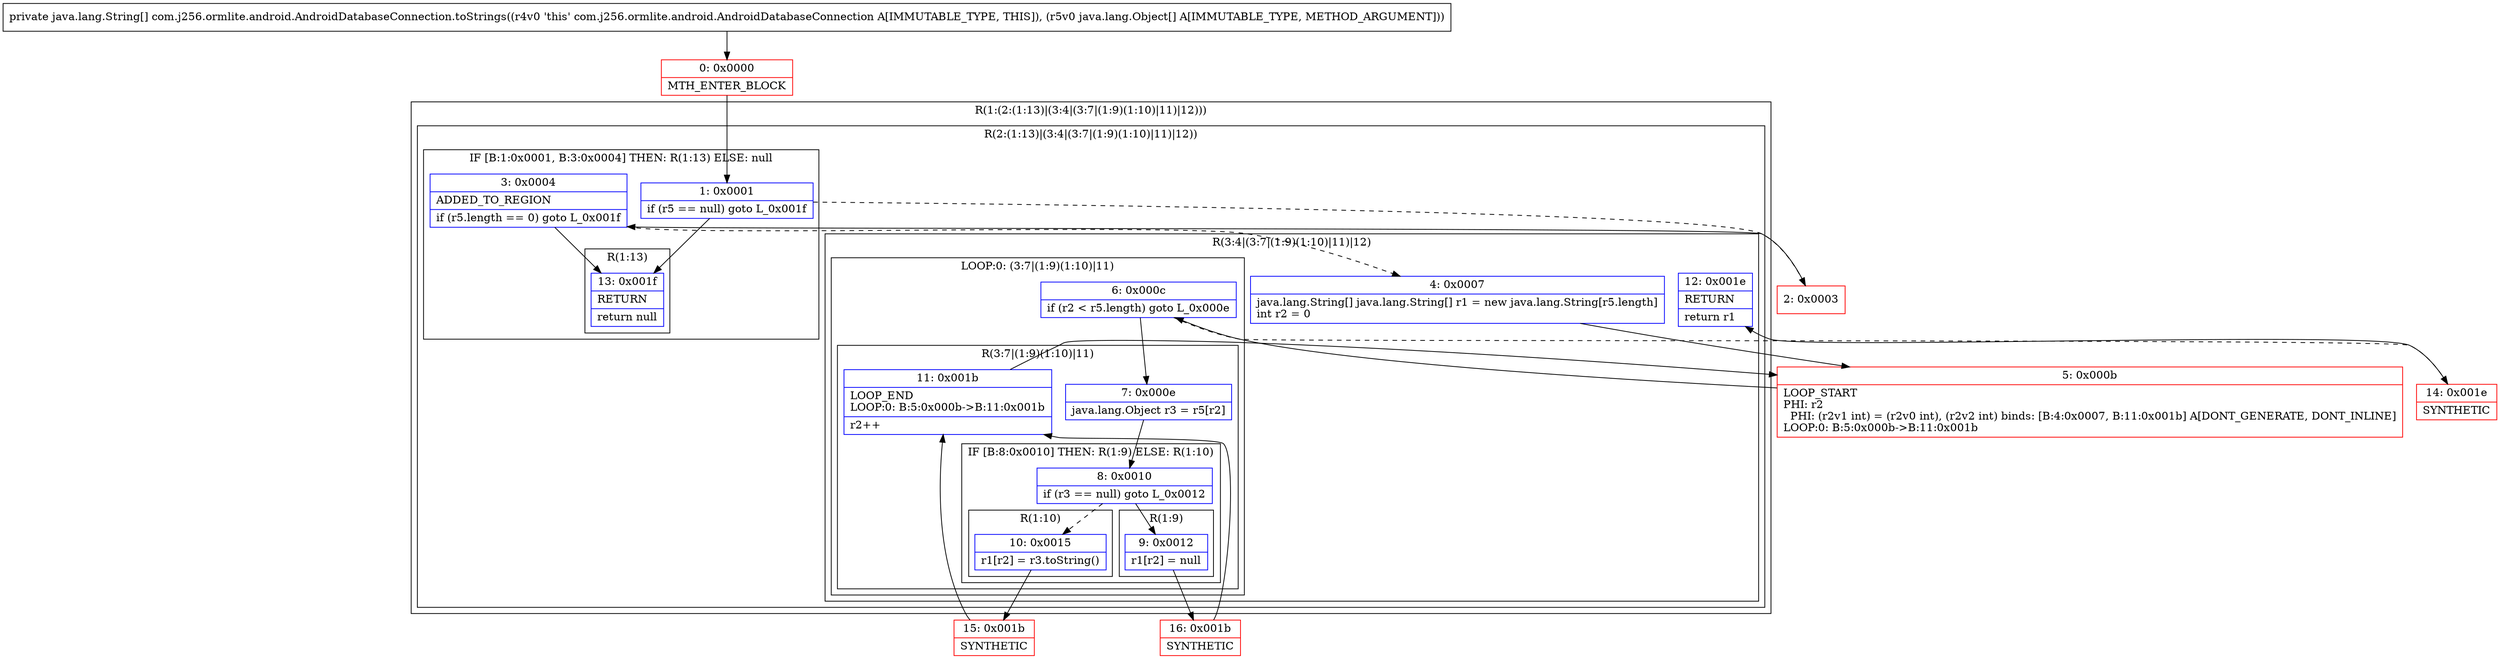 digraph "CFG forcom.j256.ormlite.android.AndroidDatabaseConnection.toStrings([Ljava\/lang\/Object;)[Ljava\/lang\/String;" {
subgraph cluster_Region_1345021152 {
label = "R(1:(2:(1:13)|(3:4|(3:7|(1:9)(1:10)|11)|12)))";
node [shape=record,color=blue];
subgraph cluster_Region_264899477 {
label = "R(2:(1:13)|(3:4|(3:7|(1:9)(1:10)|11)|12))";
node [shape=record,color=blue];
subgraph cluster_IfRegion_301122885 {
label = "IF [B:1:0x0001, B:3:0x0004] THEN: R(1:13) ELSE: null";
node [shape=record,color=blue];
Node_1 [shape=record,label="{1\:\ 0x0001|if (r5 == null) goto L_0x001f\l}"];
Node_3 [shape=record,label="{3\:\ 0x0004|ADDED_TO_REGION\l|if (r5.length == 0) goto L_0x001f\l}"];
subgraph cluster_Region_454801 {
label = "R(1:13)";
node [shape=record,color=blue];
Node_13 [shape=record,label="{13\:\ 0x001f|RETURN\l|return null\l}"];
}
}
subgraph cluster_Region_867014226 {
label = "R(3:4|(3:7|(1:9)(1:10)|11)|12)";
node [shape=record,color=blue];
Node_4 [shape=record,label="{4\:\ 0x0007|java.lang.String[] java.lang.String[] r1 = new java.lang.String[r5.length]\lint r2 = 0\l}"];
subgraph cluster_LoopRegion_1360034684 {
label = "LOOP:0: (3:7|(1:9)(1:10)|11)";
node [shape=record,color=blue];
Node_6 [shape=record,label="{6\:\ 0x000c|if (r2 \< r5.length) goto L_0x000e\l}"];
subgraph cluster_Region_240150538 {
label = "R(3:7|(1:9)(1:10)|11)";
node [shape=record,color=blue];
Node_7 [shape=record,label="{7\:\ 0x000e|java.lang.Object r3 = r5[r2]\l}"];
subgraph cluster_IfRegion_1893415291 {
label = "IF [B:8:0x0010] THEN: R(1:9) ELSE: R(1:10)";
node [shape=record,color=blue];
Node_8 [shape=record,label="{8\:\ 0x0010|if (r3 == null) goto L_0x0012\l}"];
subgraph cluster_Region_819582366 {
label = "R(1:9)";
node [shape=record,color=blue];
Node_9 [shape=record,label="{9\:\ 0x0012|r1[r2] = null\l}"];
}
subgraph cluster_Region_1247241569 {
label = "R(1:10)";
node [shape=record,color=blue];
Node_10 [shape=record,label="{10\:\ 0x0015|r1[r2] = r3.toString()\l}"];
}
}
Node_11 [shape=record,label="{11\:\ 0x001b|LOOP_END\lLOOP:0: B:5:0x000b\-\>B:11:0x001b\l|r2++\l}"];
}
}
Node_12 [shape=record,label="{12\:\ 0x001e|RETURN\l|return r1\l}"];
}
}
}
Node_0 [shape=record,color=red,label="{0\:\ 0x0000|MTH_ENTER_BLOCK\l}"];
Node_2 [shape=record,color=red,label="{2\:\ 0x0003}"];
Node_5 [shape=record,color=red,label="{5\:\ 0x000b|LOOP_START\lPHI: r2 \l  PHI: (r2v1 int) = (r2v0 int), (r2v2 int) binds: [B:4:0x0007, B:11:0x001b] A[DONT_GENERATE, DONT_INLINE]\lLOOP:0: B:5:0x000b\-\>B:11:0x001b\l}"];
Node_14 [shape=record,color=red,label="{14\:\ 0x001e|SYNTHETIC\l}"];
Node_15 [shape=record,color=red,label="{15\:\ 0x001b|SYNTHETIC\l}"];
Node_16 [shape=record,color=red,label="{16\:\ 0x001b|SYNTHETIC\l}"];
MethodNode[shape=record,label="{private java.lang.String[] com.j256.ormlite.android.AndroidDatabaseConnection.toStrings((r4v0 'this' com.j256.ormlite.android.AndroidDatabaseConnection A[IMMUTABLE_TYPE, THIS]), (r5v0 java.lang.Object[] A[IMMUTABLE_TYPE, METHOD_ARGUMENT])) }"];
MethodNode -> Node_0;
Node_1 -> Node_2[style=dashed];
Node_1 -> Node_13;
Node_3 -> Node_4[style=dashed];
Node_3 -> Node_13;
Node_4 -> Node_5;
Node_6 -> Node_7;
Node_6 -> Node_14[style=dashed];
Node_7 -> Node_8;
Node_8 -> Node_9;
Node_8 -> Node_10[style=dashed];
Node_9 -> Node_16;
Node_10 -> Node_15;
Node_11 -> Node_5;
Node_0 -> Node_1;
Node_2 -> Node_3;
Node_5 -> Node_6;
Node_14 -> Node_12;
Node_15 -> Node_11;
Node_16 -> Node_11;
}

